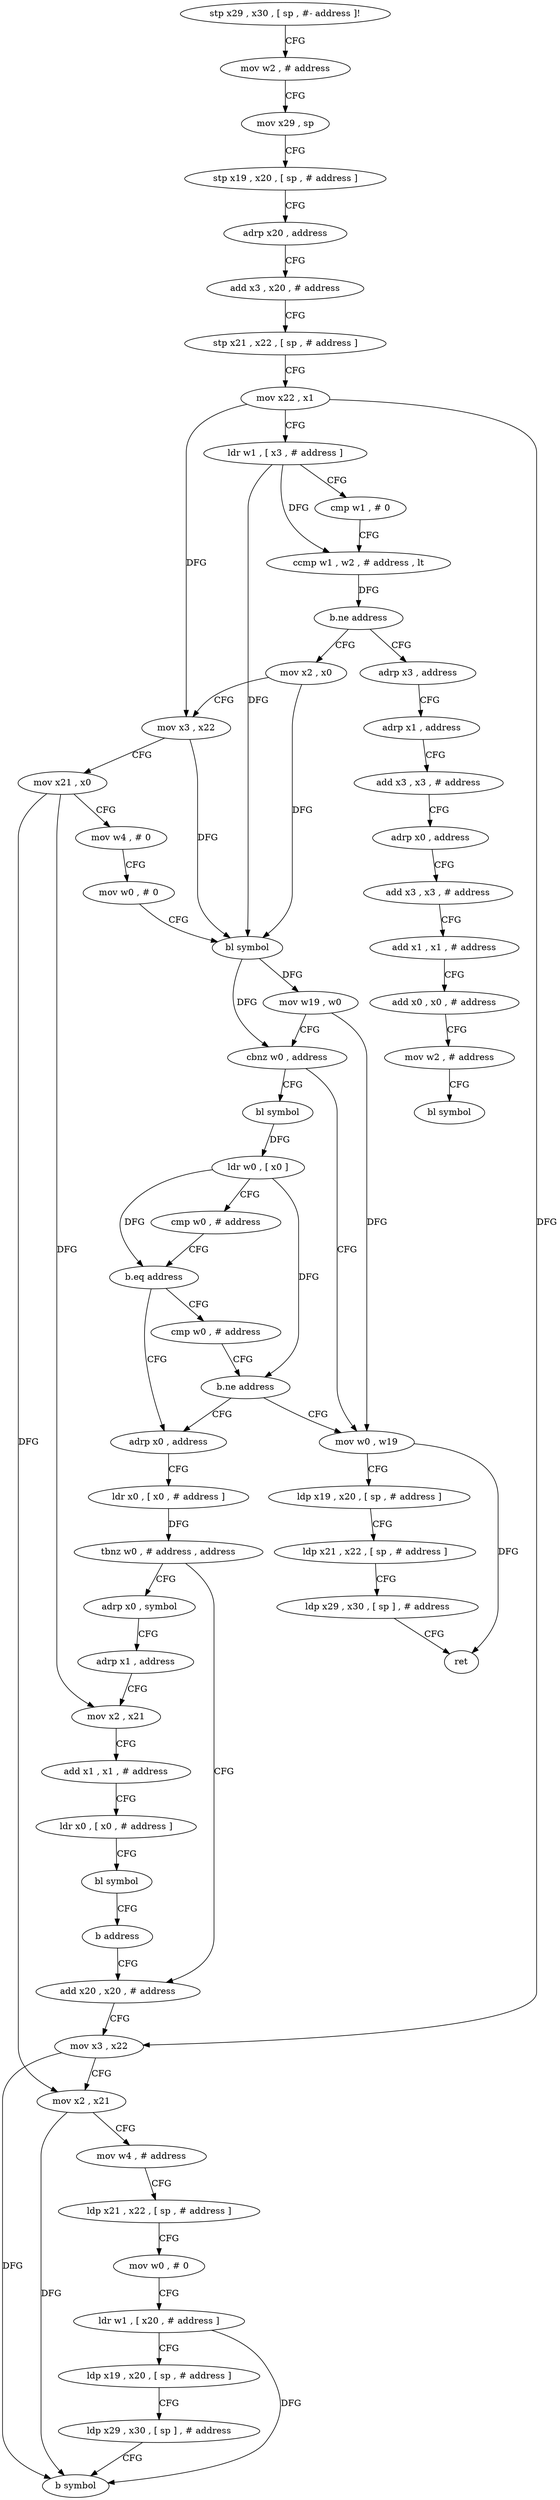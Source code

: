 digraph "func" {
"4244928" [label = "stp x29 , x30 , [ sp , #- address ]!" ]
"4244932" [label = "mov w2 , # address" ]
"4244936" [label = "mov x29 , sp" ]
"4244940" [label = "stp x19 , x20 , [ sp , # address ]" ]
"4244944" [label = "adrp x20 , address" ]
"4244948" [label = "add x3 , x20 , # address" ]
"4244952" [label = "stp x21 , x22 , [ sp , # address ]" ]
"4244956" [label = "mov x22 , x1" ]
"4244960" [label = "ldr w1 , [ x3 , # address ]" ]
"4244964" [label = "cmp w1 , # 0" ]
"4244968" [label = "ccmp w1 , w2 , # address , lt" ]
"4244972" [label = "b.ne address" ]
"4245140" [label = "adrp x3 , address" ]
"4244976" [label = "mov x2 , x0" ]
"4245144" [label = "adrp x1 , address" ]
"4245148" [label = "add x3 , x3 , # address" ]
"4245152" [label = "adrp x0 , address" ]
"4245156" [label = "add x3 , x3 , # address" ]
"4245160" [label = "add x1 , x1 , # address" ]
"4245164" [label = "add x0 , x0 , # address" ]
"4245168" [label = "mov w2 , # address" ]
"4245172" [label = "bl symbol" ]
"4244980" [label = "mov x3 , x22" ]
"4244984" [label = "mov x21 , x0" ]
"4244988" [label = "mov w4 , # 0" ]
"4244992" [label = "mov w0 , # 0" ]
"4244996" [label = "bl symbol" ]
"4245000" [label = "mov w19 , w0" ]
"4245004" [label = "cbnz w0 , address" ]
"4245032" [label = "bl symbol" ]
"4245008" [label = "mov w0 , w19" ]
"4245036" [label = "ldr w0 , [ x0 ]" ]
"4245040" [label = "cmp w0 , # address" ]
"4245044" [label = "b.eq address" ]
"4245056" [label = "adrp x0 , address" ]
"4245048" [label = "cmp w0 , # address" ]
"4245012" [label = "ldp x19 , x20 , [ sp , # address ]" ]
"4245016" [label = "ldp x21 , x22 , [ sp , # address ]" ]
"4245020" [label = "ldp x29 , x30 , [ sp ] , # address" ]
"4245024" [label = "ret" ]
"4245060" [label = "ldr x0 , [ x0 , # address ]" ]
"4245064" [label = "tbnz w0 , # address , address" ]
"4245112" [label = "adrp x0 , symbol" ]
"4245068" [label = "add x20 , x20 , # address" ]
"4245052" [label = "b.ne address" ]
"4245116" [label = "adrp x1 , address" ]
"4245120" [label = "mov x2 , x21" ]
"4245124" [label = "add x1 , x1 , # address" ]
"4245128" [label = "ldr x0 , [ x0 , # address ]" ]
"4245132" [label = "bl symbol" ]
"4245136" [label = "b address" ]
"4245072" [label = "mov x3 , x22" ]
"4245076" [label = "mov x2 , x21" ]
"4245080" [label = "mov w4 , # address" ]
"4245084" [label = "ldp x21 , x22 , [ sp , # address ]" ]
"4245088" [label = "mov w0 , # 0" ]
"4245092" [label = "ldr w1 , [ x20 , # address ]" ]
"4245096" [label = "ldp x19 , x20 , [ sp , # address ]" ]
"4245100" [label = "ldp x29 , x30 , [ sp ] , # address" ]
"4245104" [label = "b symbol" ]
"4244928" -> "4244932" [ label = "CFG" ]
"4244932" -> "4244936" [ label = "CFG" ]
"4244936" -> "4244940" [ label = "CFG" ]
"4244940" -> "4244944" [ label = "CFG" ]
"4244944" -> "4244948" [ label = "CFG" ]
"4244948" -> "4244952" [ label = "CFG" ]
"4244952" -> "4244956" [ label = "CFG" ]
"4244956" -> "4244960" [ label = "CFG" ]
"4244956" -> "4244980" [ label = "DFG" ]
"4244956" -> "4245072" [ label = "DFG" ]
"4244960" -> "4244964" [ label = "CFG" ]
"4244960" -> "4244968" [ label = "DFG" ]
"4244960" -> "4244996" [ label = "DFG" ]
"4244964" -> "4244968" [ label = "CFG" ]
"4244968" -> "4244972" [ label = "DFG" ]
"4244972" -> "4245140" [ label = "CFG" ]
"4244972" -> "4244976" [ label = "CFG" ]
"4245140" -> "4245144" [ label = "CFG" ]
"4244976" -> "4244980" [ label = "CFG" ]
"4244976" -> "4244996" [ label = "DFG" ]
"4245144" -> "4245148" [ label = "CFG" ]
"4245148" -> "4245152" [ label = "CFG" ]
"4245152" -> "4245156" [ label = "CFG" ]
"4245156" -> "4245160" [ label = "CFG" ]
"4245160" -> "4245164" [ label = "CFG" ]
"4245164" -> "4245168" [ label = "CFG" ]
"4245168" -> "4245172" [ label = "CFG" ]
"4244980" -> "4244984" [ label = "CFG" ]
"4244980" -> "4244996" [ label = "DFG" ]
"4244984" -> "4244988" [ label = "CFG" ]
"4244984" -> "4245120" [ label = "DFG" ]
"4244984" -> "4245076" [ label = "DFG" ]
"4244988" -> "4244992" [ label = "CFG" ]
"4244992" -> "4244996" [ label = "CFG" ]
"4244996" -> "4245000" [ label = "DFG" ]
"4244996" -> "4245004" [ label = "DFG" ]
"4245000" -> "4245004" [ label = "CFG" ]
"4245000" -> "4245008" [ label = "DFG" ]
"4245004" -> "4245032" [ label = "CFG" ]
"4245004" -> "4245008" [ label = "CFG" ]
"4245032" -> "4245036" [ label = "DFG" ]
"4245008" -> "4245012" [ label = "CFG" ]
"4245008" -> "4245024" [ label = "DFG" ]
"4245036" -> "4245040" [ label = "CFG" ]
"4245036" -> "4245044" [ label = "DFG" ]
"4245036" -> "4245052" [ label = "DFG" ]
"4245040" -> "4245044" [ label = "CFG" ]
"4245044" -> "4245056" [ label = "CFG" ]
"4245044" -> "4245048" [ label = "CFG" ]
"4245056" -> "4245060" [ label = "CFG" ]
"4245048" -> "4245052" [ label = "CFG" ]
"4245012" -> "4245016" [ label = "CFG" ]
"4245016" -> "4245020" [ label = "CFG" ]
"4245020" -> "4245024" [ label = "CFG" ]
"4245060" -> "4245064" [ label = "DFG" ]
"4245064" -> "4245112" [ label = "CFG" ]
"4245064" -> "4245068" [ label = "CFG" ]
"4245112" -> "4245116" [ label = "CFG" ]
"4245068" -> "4245072" [ label = "CFG" ]
"4245052" -> "4245008" [ label = "CFG" ]
"4245052" -> "4245056" [ label = "CFG" ]
"4245116" -> "4245120" [ label = "CFG" ]
"4245120" -> "4245124" [ label = "CFG" ]
"4245124" -> "4245128" [ label = "CFG" ]
"4245128" -> "4245132" [ label = "CFG" ]
"4245132" -> "4245136" [ label = "CFG" ]
"4245136" -> "4245068" [ label = "CFG" ]
"4245072" -> "4245076" [ label = "CFG" ]
"4245072" -> "4245104" [ label = "DFG" ]
"4245076" -> "4245080" [ label = "CFG" ]
"4245076" -> "4245104" [ label = "DFG" ]
"4245080" -> "4245084" [ label = "CFG" ]
"4245084" -> "4245088" [ label = "CFG" ]
"4245088" -> "4245092" [ label = "CFG" ]
"4245092" -> "4245096" [ label = "CFG" ]
"4245092" -> "4245104" [ label = "DFG" ]
"4245096" -> "4245100" [ label = "CFG" ]
"4245100" -> "4245104" [ label = "CFG" ]
}
